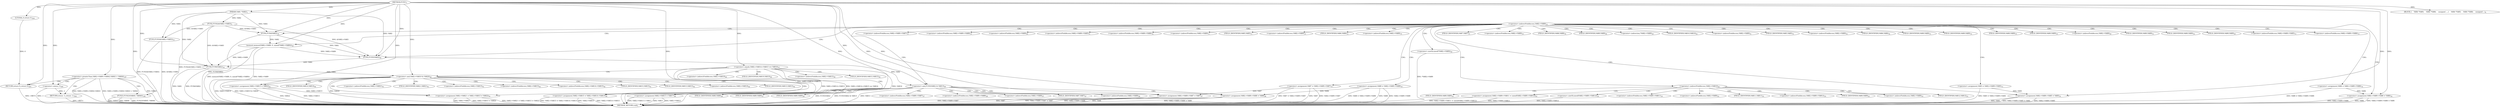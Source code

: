 digraph "FUN1" {  
"8" [label = <(METHOD,FUN1)<SUB>1</SUB>> ]
"648" [label = <(METHOD_RETURN,void)<SUB>1</SUB>> ]
"9" [label = <(PARAM,VAR1 *VAR2)<SUB>1</SUB>> ]
"11" [label = <(FUN2,FUN2(&amp;VAR2-&gt;VAR3))<SUB>3</SUB>> ]
"16" [label = <(BLOCK,{
    VAR4 *VAR5;
    VAR4 *VAR6;
    unsigned ...,{
    VAR4 *VAR5;
    VAR4 *VAR6;
    unsigned ...)<SUB>4</SUB>> ]
"646" [label = <(RETURN,return 0;,return 0;)<SUB>203</SUB>> ]
"21" [label = <(FUN3,FUN3(&amp;VAR2-&gt;VAR3))<SUB>10</SUB>> ]
"122" [label = <(FUN6,FUN6(VAR2))<SUB>35</SUB>> ]
"630" [label = <(&lt;operator&gt;.greaterThan,VAR2-&gt;VAR9-&gt;VAR42.VAR43 &gt; VAR44)<SUB>197</SUB>> ]
"647" [label = <(LITERAL,0,return 0;)<SUB>203</SUB>> ]
"125" [label = <(&lt;operator&gt;.equals,VAR2-&gt;VAR14-&gt;VAR15 == VAR16)<SUB>37</SUB>> ]
"640" [label = <(FUN23,FUN23(VAR45, VAR46))<SUB>199</SUB>> ]
"643" [label = <(RETURN,return -1;,return -1;)<SUB>200</SUB>> ]
"31" [label = <(&lt;operator&gt;.assignment,VAR5 = VAR2-&gt;VAR9-&gt;VAR5)<SUB>13</SUB>> ]
"38" [label = <(&lt;operator&gt;.assignment,VAR6 = VAR2-&gt;VAR9-&gt;VAR6)<SUB>14</SUB>> ]
"45" [label = <(&lt;operator&gt;.assignment,VAR7 = VAR2-&gt;VAR9-&gt;VAR7)<SUB>15</SUB>> ]
"52" [label = <(&lt;operator&gt;.assignment,VAR8 = VAR2-&gt;VAR9-&gt;VAR8)<SUB>16</SUB>> ]
"59" [label = <(FUN4,FUN4(VAR2))<SUB>18</SUB>> ]
"61" [label = <(memset,memset(VAR2-&gt;VAR9, 0, sizeof(*VAR2-&gt;VAR9)))<SUB>20</SUB>> ]
"108" [label = <(&lt;operator&gt;.assignment,VAR2-&gt;VAR9-&gt;VAR5 = VAR5)<SUB>31</SUB>> ]
"115" [label = <(&lt;operator&gt;.assignment,VAR2-&gt;VAR9-&gt;VAR6 = VAR6)<SUB>32</SUB>> ]
"133" [label = <(&lt;operator&gt;.assignment,VAR2-&gt;VAR15 = VAR17)<SUB>38</SUB>> ]
"644" [label = <(&lt;operator&gt;.minus,-1)<SUB>200</SUB>> ]
"89" [label = <(&lt;operator&gt;.and,FUN5(VAR2) &amp; VAR13)<SUB>26</SUB>> ]
"66" [label = <(&lt;operator&gt;.sizeOf,sizeof(*VAR2-&gt;VAR9))<SUB>20</SUB>> ]
"76" [label = <(&lt;operator&gt;.assignment,VAR2-&gt;VAR9-&gt;VAR11 = sizeof(VAR2-&gt;VAR9-&gt;VAR12))<SUB>23</SUB>> ]
"94" [label = <(&lt;operator&gt;.assignment,VAR2-&gt;VAR9-&gt;VAR7 = VAR7)<SUB>27</SUB>> ]
"101" [label = <(&lt;operator&gt;.assignment,VAR2-&gt;VAR9-&gt;VAR8 = VAR8)<SUB>28</SUB>> ]
"141" [label = <(&lt;operator&gt;.and,VAR2-&gt;VAR19 &amp; VAR20)<SUB>40</SUB>> ]
"90" [label = <(FUN5,FUN5(VAR2))<SUB>26</SUB>> ]
"147" [label = <(&lt;operator&gt;.assignment,VAR2-&gt;VAR21 = VAR2-&gt;VAR15 = VAR22)<SUB>41</SUB>> ]
"82" [label = <(&lt;operator&gt;.sizeOf,sizeof(VAR2-&gt;VAR9-&gt;VAR12))<SUB>23</SUB>> ]
"158" [label = <(&lt;operator&gt;.assignment,VAR2-&gt;VAR15 = VAR2-&gt;VAR14-&gt;VAR15)<SUB>44</SUB>> ]
"151" [label = <(&lt;operator&gt;.assignment,VAR2-&gt;VAR15 = VAR22)<SUB>41</SUB>> ]
"27" [label = <(&lt;operator&gt;.indirectFieldAccess,VAR2-&gt;VAR9)<SUB>12</SUB>> ]
"33" [label = <(&lt;operator&gt;.indirectFieldAccess,VAR2-&gt;VAR9-&gt;VAR5)<SUB>13</SUB>> ]
"40" [label = <(&lt;operator&gt;.indirectFieldAccess,VAR2-&gt;VAR9-&gt;VAR6)<SUB>14</SUB>> ]
"47" [label = <(&lt;operator&gt;.indirectFieldAccess,VAR2-&gt;VAR9-&gt;VAR7)<SUB>15</SUB>> ]
"54" [label = <(&lt;operator&gt;.indirectFieldAccess,VAR2-&gt;VAR9-&gt;VAR8)<SUB>16</SUB>> ]
"62" [label = <(&lt;operator&gt;.indirectFieldAccess,VAR2-&gt;VAR9)<SUB>20</SUB>> ]
"72" [label = <(&lt;operator&gt;.indirectFieldAccess,VAR2-&gt;VAR10)<SUB>22</SUB>> ]
"109" [label = <(&lt;operator&gt;.indirectFieldAccess,VAR2-&gt;VAR9-&gt;VAR5)<SUB>31</SUB>> ]
"116" [label = <(&lt;operator&gt;.indirectFieldAccess,VAR2-&gt;VAR9-&gt;VAR6)<SUB>32</SUB>> ]
"134" [label = <(&lt;operator&gt;.indirectFieldAccess,VAR2-&gt;VAR15)<SUB>38</SUB>> ]
"34" [label = <(&lt;operator&gt;.indirectFieldAccess,VAR2-&gt;VAR9)<SUB>13</SUB>> ]
"37" [label = <(FIELD_IDENTIFIER,VAR5,VAR5)<SUB>13</SUB>> ]
"41" [label = <(&lt;operator&gt;.indirectFieldAccess,VAR2-&gt;VAR9)<SUB>14</SUB>> ]
"44" [label = <(FIELD_IDENTIFIER,VAR6,VAR6)<SUB>14</SUB>> ]
"48" [label = <(&lt;operator&gt;.indirectFieldAccess,VAR2-&gt;VAR9)<SUB>15</SUB>> ]
"51" [label = <(FIELD_IDENTIFIER,VAR7,VAR7)<SUB>15</SUB>> ]
"55" [label = <(&lt;operator&gt;.indirectFieldAccess,VAR2-&gt;VAR9)<SUB>16</SUB>> ]
"58" [label = <(FIELD_IDENTIFIER,VAR8,VAR8)<SUB>16</SUB>> ]
"64" [label = <(FIELD_IDENTIFIER,VAR9,VAR9)<SUB>20</SUB>> ]
"67" [label = <(&lt;operator&gt;.indirection,*VAR2-&gt;VAR9)<SUB>20</SUB>> ]
"74" [label = <(FIELD_IDENTIFIER,VAR10,VAR10)<SUB>22</SUB>> ]
"110" [label = <(&lt;operator&gt;.indirectFieldAccess,VAR2-&gt;VAR9)<SUB>31</SUB>> ]
"113" [label = <(FIELD_IDENTIFIER,VAR5,VAR5)<SUB>31</SUB>> ]
"117" [label = <(&lt;operator&gt;.indirectFieldAccess,VAR2-&gt;VAR9)<SUB>32</SUB>> ]
"120" [label = <(FIELD_IDENTIFIER,VAR6,VAR6)<SUB>32</SUB>> ]
"136" [label = <(FIELD_IDENTIFIER,VAR15,VAR15)<SUB>38</SUB>> ]
"36" [label = <(FIELD_IDENTIFIER,VAR9,VAR9)<SUB>13</SUB>> ]
"43" [label = <(FIELD_IDENTIFIER,VAR9,VAR9)<SUB>14</SUB>> ]
"50" [label = <(FIELD_IDENTIFIER,VAR9,VAR9)<SUB>15</SUB>> ]
"57" [label = <(FIELD_IDENTIFIER,VAR9,VAR9)<SUB>16</SUB>> ]
"68" [label = <(&lt;operator&gt;.indirectFieldAccess,VAR2-&gt;VAR9)<SUB>20</SUB>> ]
"77" [label = <(&lt;operator&gt;.indirectFieldAccess,VAR2-&gt;VAR9-&gt;VAR11)<SUB>23</SUB>> ]
"95" [label = <(&lt;operator&gt;.indirectFieldAccess,VAR2-&gt;VAR9-&gt;VAR7)<SUB>27</SUB>> ]
"102" [label = <(&lt;operator&gt;.indirectFieldAccess,VAR2-&gt;VAR9-&gt;VAR8)<SUB>28</SUB>> ]
"112" [label = <(FIELD_IDENTIFIER,VAR9,VAR9)<SUB>31</SUB>> ]
"119" [label = <(FIELD_IDENTIFIER,VAR9,VAR9)<SUB>32</SUB>> ]
"142" [label = <(&lt;operator&gt;.indirectFieldAccess,VAR2-&gt;VAR19)<SUB>40</SUB>> ]
"70" [label = <(FIELD_IDENTIFIER,VAR9,VAR9)<SUB>20</SUB>> ]
"78" [label = <(&lt;operator&gt;.indirectFieldAccess,VAR2-&gt;VAR9)<SUB>23</SUB>> ]
"81" [label = <(FIELD_IDENTIFIER,VAR11,VAR11)<SUB>23</SUB>> ]
"83" [label = <(&lt;operator&gt;.indirectFieldAccess,VAR2-&gt;VAR9-&gt;VAR12)<SUB>23</SUB>> ]
"96" [label = <(&lt;operator&gt;.indirectFieldAccess,VAR2-&gt;VAR9)<SUB>27</SUB>> ]
"99" [label = <(FIELD_IDENTIFIER,VAR7,VAR7)<SUB>27</SUB>> ]
"103" [label = <(&lt;operator&gt;.indirectFieldAccess,VAR2-&gt;VAR9)<SUB>28</SUB>> ]
"106" [label = <(FIELD_IDENTIFIER,VAR8,VAR8)<SUB>28</SUB>> ]
"144" [label = <(FIELD_IDENTIFIER,VAR19,VAR19)<SUB>40</SUB>> ]
"148" [label = <(&lt;operator&gt;.indirectFieldAccess,VAR2-&gt;VAR21)<SUB>41</SUB>> ]
"80" [label = <(FIELD_IDENTIFIER,VAR9,VAR9)<SUB>23</SUB>> ]
"84" [label = <(&lt;operator&gt;.indirectFieldAccess,VAR2-&gt;VAR9)<SUB>23</SUB>> ]
"87" [label = <(FIELD_IDENTIFIER,VAR12,VAR12)<SUB>23</SUB>> ]
"98" [label = <(FIELD_IDENTIFIER,VAR9,VAR9)<SUB>27</SUB>> ]
"105" [label = <(FIELD_IDENTIFIER,VAR9,VAR9)<SUB>28</SUB>> ]
"150" [label = <(FIELD_IDENTIFIER,VAR21,VAR21)<SUB>41</SUB>> ]
"152" [label = <(&lt;operator&gt;.indirectFieldAccess,VAR2-&gt;VAR15)<SUB>41</SUB>> ]
"159" [label = <(&lt;operator&gt;.indirectFieldAccess,VAR2-&gt;VAR15)<SUB>44</SUB>> ]
"162" [label = <(&lt;operator&gt;.indirectFieldAccess,VAR2-&gt;VAR14-&gt;VAR15)<SUB>44</SUB>> ]
"86" [label = <(FIELD_IDENTIFIER,VAR9,VAR9)<SUB>23</SUB>> ]
"154" [label = <(FIELD_IDENTIFIER,VAR15,VAR15)<SUB>41</SUB>> ]
"161" [label = <(FIELD_IDENTIFIER,VAR15,VAR15)<SUB>44</SUB>> ]
"163" [label = <(&lt;operator&gt;.indirectFieldAccess,VAR2-&gt;VAR14)<SUB>44</SUB>> ]
"166" [label = <(FIELD_IDENTIFIER,VAR15,VAR15)<SUB>44</SUB>> ]
"165" [label = <(FIELD_IDENTIFIER,VAR14,VAR14)<SUB>44</SUB>> ]
  "643" -> "648"  [ label = "DDG: &lt;RET&gt;"] 
  "646" -> "648"  [ label = "DDG: &lt;RET&gt;"] 
  "11" -> "648"  [ label = "DDG: FUN2(&amp;VAR2-&gt;VAR3)"] 
  "21" -> "648"  [ label = "DDG: &amp;VAR2-&gt;VAR3"] 
  "21" -> "648"  [ label = "DDG: FUN3(&amp;VAR2-&gt;VAR3)"] 
  "31" -> "648"  [ label = "DDG: VAR5 = VAR2-&gt;VAR9-&gt;VAR5"] 
  "38" -> "648"  [ label = "DDG: VAR6 = VAR2-&gt;VAR9-&gt;VAR6"] 
  "45" -> "648"  [ label = "DDG: VAR7"] 
  "45" -> "648"  [ label = "DDG: VAR2-&gt;VAR9-&gt;VAR7"] 
  "45" -> "648"  [ label = "DDG: VAR7 = VAR2-&gt;VAR9-&gt;VAR7"] 
  "52" -> "648"  [ label = "DDG: VAR8"] 
  "52" -> "648"  [ label = "DDG: VAR2-&gt;VAR9-&gt;VAR8"] 
  "52" -> "648"  [ label = "DDG: VAR8 = VAR2-&gt;VAR9-&gt;VAR8"] 
  "59" -> "648"  [ label = "DDG: FUN4(VAR2)"] 
  "61" -> "648"  [ label = "DDG: VAR2-&gt;VAR9"] 
  "66" -> "648"  [ label = "DDG: *VAR2-&gt;VAR9"] 
  "61" -> "648"  [ label = "DDG: memset(VAR2-&gt;VAR9, 0, sizeof(*VAR2-&gt;VAR9))"] 
  "76" -> "648"  [ label = "DDG: VAR2-&gt;VAR9-&gt;VAR11"] 
  "82" -> "648"  [ label = "DDG: VAR2-&gt;VAR9-&gt;VAR12"] 
  "76" -> "648"  [ label = "DDG: VAR2-&gt;VAR9-&gt;VAR11 = sizeof(VAR2-&gt;VAR9-&gt;VAR12)"] 
  "89" -> "648"  [ label = "DDG: FUN5(VAR2)"] 
  "89" -> "648"  [ label = "DDG: FUN5(VAR2) &amp; VAR13"] 
  "94" -> "648"  [ label = "DDG: VAR2-&gt;VAR9-&gt;VAR7"] 
  "94" -> "648"  [ label = "DDG: VAR7"] 
  "94" -> "648"  [ label = "DDG: VAR2-&gt;VAR9-&gt;VAR7 = VAR7"] 
  "101" -> "648"  [ label = "DDG: VAR2-&gt;VAR9-&gt;VAR8"] 
  "101" -> "648"  [ label = "DDG: VAR8"] 
  "101" -> "648"  [ label = "DDG: VAR2-&gt;VAR9-&gt;VAR8 = VAR8"] 
  "108" -> "648"  [ label = "DDG: VAR2-&gt;VAR9-&gt;VAR5"] 
  "108" -> "648"  [ label = "DDG: VAR5"] 
  "108" -> "648"  [ label = "DDG: VAR2-&gt;VAR9-&gt;VAR5 = VAR5"] 
  "115" -> "648"  [ label = "DDG: VAR2-&gt;VAR9-&gt;VAR6"] 
  "115" -> "648"  [ label = "DDG: VAR6"] 
  "115" -> "648"  [ label = "DDG: VAR2-&gt;VAR9-&gt;VAR6 = VAR6"] 
  "122" -> "648"  [ label = "DDG: VAR2"] 
  "122" -> "648"  [ label = "DDG: FUN6(VAR2)"] 
  "125" -> "648"  [ label = "DDG: VAR2-&gt;VAR14-&gt;VAR15"] 
  "125" -> "648"  [ label = "DDG: VAR2-&gt;VAR14-&gt;VAR15 == VAR16"] 
  "141" -> "648"  [ label = "DDG: VAR2-&gt;VAR19"] 
  "141" -> "648"  [ label = "DDG: VAR2-&gt;VAR19 &amp; VAR20"] 
  "158" -> "648"  [ label = "DDG: VAR2-&gt;VAR15"] 
  "158" -> "648"  [ label = "DDG: VAR2-&gt;VAR14-&gt;VAR15"] 
  "158" -> "648"  [ label = "DDG: VAR2-&gt;VAR15 = VAR2-&gt;VAR14-&gt;VAR15"] 
  "147" -> "648"  [ label = "DDG: VAR2-&gt;VAR21"] 
  "151" -> "648"  [ label = "DDG: VAR2-&gt;VAR15"] 
  "147" -> "648"  [ label = "DDG: VAR2-&gt;VAR15 = VAR22"] 
  "147" -> "648"  [ label = "DDG: VAR2-&gt;VAR21 = VAR2-&gt;VAR15 = VAR22"] 
  "133" -> "648"  [ label = "DDG: VAR2-&gt;VAR15"] 
  "133" -> "648"  [ label = "DDG: VAR2-&gt;VAR15 = VAR17"] 
  "630" -> "648"  [ label = "DDG: VAR2-&gt;VAR9-&gt;VAR42.VAR43"] 
  "630" -> "648"  [ label = "DDG: VAR2-&gt;VAR9-&gt;VAR42.VAR43 &gt; VAR44"] 
  "640" -> "648"  [ label = "DDG: VAR46"] 
  "640" -> "648"  [ label = "DDG: FUN23(VAR45, VAR46)"] 
  "644" -> "648"  [ label = "DDG: -1"] 
  "630" -> "648"  [ label = "DDG: VAR44"] 
  "151" -> "648"  [ label = "DDG: VAR22"] 
  "133" -> "648"  [ label = "DDG: VAR17"] 
  "141" -> "648"  [ label = "DDG: VAR20"] 
  "89" -> "648"  [ label = "DDG: VAR13"] 
  "125" -> "648"  [ label = "DDG: VAR16"] 
  "640" -> "648"  [ label = "DDG: VAR45"] 
  "8" -> "9"  [ label = "DDG: "] 
  "8" -> "16"  [ label = "DDG: "] 
  "647" -> "646"  [ label = "DDG: 0"] 
  "8" -> "646"  [ label = "DDG: "] 
  "9" -> "11"  [ label = "DDG: VAR2"] 
  "8" -> "647"  [ label = "DDG: "] 
  "11" -> "21"  [ label = "DDG: &amp;VAR2-&gt;VAR3"] 
  "9" -> "21"  [ label = "DDG: VAR2"] 
  "9" -> "122"  [ label = "DDG: VAR2"] 
  "61" -> "122"  [ label = "DDG: VAR2-&gt;VAR9"] 
  "90" -> "122"  [ label = "DDG: VAR2"] 
  "8" -> "122"  [ label = "DDG: "] 
  "11" -> "122"  [ label = "DDG: &amp;VAR2-&gt;VAR3"] 
  "8" -> "630"  [ label = "DDG: "] 
  "644" -> "643"  [ label = "DDG: -1"] 
  "31" -> "108"  [ label = "DDG: VAR5"] 
  "8" -> "108"  [ label = "DDG: "] 
  "38" -> "115"  [ label = "DDG: VAR6"] 
  "8" -> "115"  [ label = "DDG: "] 
  "8" -> "125"  [ label = "DDG: "] 
  "8" -> "133"  [ label = "DDG: "] 
  "8" -> "640"  [ label = "DDG: "] 
  "9" -> "59"  [ label = "DDG: VAR2"] 
  "8" -> "59"  [ label = "DDG: "] 
  "11" -> "59"  [ label = "DDG: &amp;VAR2-&gt;VAR3"] 
  "59" -> "61"  [ label = "DDG: VAR2"] 
  "8" -> "61"  [ label = "DDG: "] 
  "8" -> "644"  [ label = "DDG: "] 
  "90" -> "89"  [ label = "DDG: VAR2"] 
  "8" -> "89"  [ label = "DDG: "] 
  "45" -> "94"  [ label = "DDG: VAR7"] 
  "8" -> "94"  [ label = "DDG: "] 
  "52" -> "101"  [ label = "DDG: VAR8"] 
  "8" -> "101"  [ label = "DDG: "] 
  "59" -> "90"  [ label = "DDG: VAR2"] 
  "61" -> "90"  [ label = "DDG: VAR2-&gt;VAR9"] 
  "8" -> "90"  [ label = "DDG: "] 
  "9" -> "90"  [ label = "DDG: VAR2"] 
  "11" -> "90"  [ label = "DDG: &amp;VAR2-&gt;VAR3"] 
  "122" -> "141"  [ label = "DDG: VAR2"] 
  "8" -> "141"  [ label = "DDG: "] 
  "151" -> "147"  [ label = "DDG: VAR2-&gt;VAR15"] 
  "8" -> "147"  [ label = "DDG: "] 
  "125" -> "158"  [ label = "DDG: VAR2-&gt;VAR14-&gt;VAR15"] 
  "8" -> "151"  [ label = "DDG: "] 
  "630" -> "640"  [ label = "CDG: "] 
  "630" -> "644"  [ label = "CDG: "] 
  "630" -> "643"  [ label = "CDG: "] 
  "630" -> "646"  [ label = "CDG: "] 
  "27" -> "34"  [ label = "CDG: "] 
  "27" -> "115"  [ label = "CDG: "] 
  "27" -> "68"  [ label = "CDG: "] 
  "27" -> "64"  [ label = "CDG: "] 
  "27" -> "51"  [ label = "CDG: "] 
  "27" -> "57"  [ label = "CDG: "] 
  "27" -> "120"  [ label = "CDG: "] 
  "27" -> "113"  [ label = "CDG: "] 
  "27" -> "52"  [ label = "CDG: "] 
  "27" -> "37"  [ label = "CDG: "] 
  "27" -> "38"  [ label = "CDG: "] 
  "27" -> "67"  [ label = "CDG: "] 
  "27" -> "74"  [ label = "CDG: "] 
  "27" -> "119"  [ label = "CDG: "] 
  "27" -> "40"  [ label = "CDG: "] 
  "27" -> "50"  [ label = "CDG: "] 
  "27" -> "59"  [ label = "CDG: "] 
  "27" -> "112"  [ label = "CDG: "] 
  "27" -> "44"  [ label = "CDG: "] 
  "27" -> "90"  [ label = "CDG: "] 
  "27" -> "54"  [ label = "CDG: "] 
  "27" -> "43"  [ label = "CDG: "] 
  "27" -> "58"  [ label = "CDG: "] 
  "27" -> "33"  [ label = "CDG: "] 
  "27" -> "61"  [ label = "CDG: "] 
  "27" -> "36"  [ label = "CDG: "] 
  "27" -> "70"  [ label = "CDG: "] 
  "27" -> "108"  [ label = "CDG: "] 
  "27" -> "47"  [ label = "CDG: "] 
  "27" -> "48"  [ label = "CDG: "] 
  "27" -> "89"  [ label = "CDG: "] 
  "27" -> "66"  [ label = "CDG: "] 
  "27" -> "116"  [ label = "CDG: "] 
  "27" -> "72"  [ label = "CDG: "] 
  "27" -> "45"  [ label = "CDG: "] 
  "27" -> "41"  [ label = "CDG: "] 
  "27" -> "110"  [ label = "CDG: "] 
  "27" -> "117"  [ label = "CDG: "] 
  "27" -> "55"  [ label = "CDG: "] 
  "27" -> "109"  [ label = "CDG: "] 
  "27" -> "62"  [ label = "CDG: "] 
  "27" -> "31"  [ label = "CDG: "] 
  "125" -> "136"  [ label = "CDG: "] 
  "125" -> "144"  [ label = "CDG: "] 
  "125" -> "134"  [ label = "CDG: "] 
  "125" -> "141"  [ label = "CDG: "] 
  "125" -> "142"  [ label = "CDG: "] 
  "125" -> "133"  [ label = "CDG: "] 
  "72" -> "77"  [ label = "CDG: "] 
  "72" -> "81"  [ label = "CDG: "] 
  "72" -> "84"  [ label = "CDG: "] 
  "72" -> "76"  [ label = "CDG: "] 
  "72" -> "87"  [ label = "CDG: "] 
  "72" -> "80"  [ label = "CDG: "] 
  "72" -> "86"  [ label = "CDG: "] 
  "72" -> "82"  [ label = "CDG: "] 
  "72" -> "83"  [ label = "CDG: "] 
  "72" -> "78"  [ label = "CDG: "] 
  "89" -> "94"  [ label = "CDG: "] 
  "89" -> "96"  [ label = "CDG: "] 
  "89" -> "98"  [ label = "CDG: "] 
  "89" -> "102"  [ label = "CDG: "] 
  "89" -> "103"  [ label = "CDG: "] 
  "89" -> "95"  [ label = "CDG: "] 
  "89" -> "101"  [ label = "CDG: "] 
  "89" -> "99"  [ label = "CDG: "] 
  "89" -> "106"  [ label = "CDG: "] 
  "89" -> "105"  [ label = "CDG: "] 
  "141" -> "154"  [ label = "CDG: "] 
  "141" -> "161"  [ label = "CDG: "] 
  "141" -> "163"  [ label = "CDG: "] 
  "141" -> "150"  [ label = "CDG: "] 
  "141" -> "151"  [ label = "CDG: "] 
  "141" -> "162"  [ label = "CDG: "] 
  "141" -> "148"  [ label = "CDG: "] 
  "141" -> "152"  [ label = "CDG: "] 
  "141" -> "158"  [ label = "CDG: "] 
  "141" -> "166"  [ label = "CDG: "] 
  "141" -> "159"  [ label = "CDG: "] 
  "141" -> "165"  [ label = "CDG: "] 
  "141" -> "147"  [ label = "CDG: "] 
}
